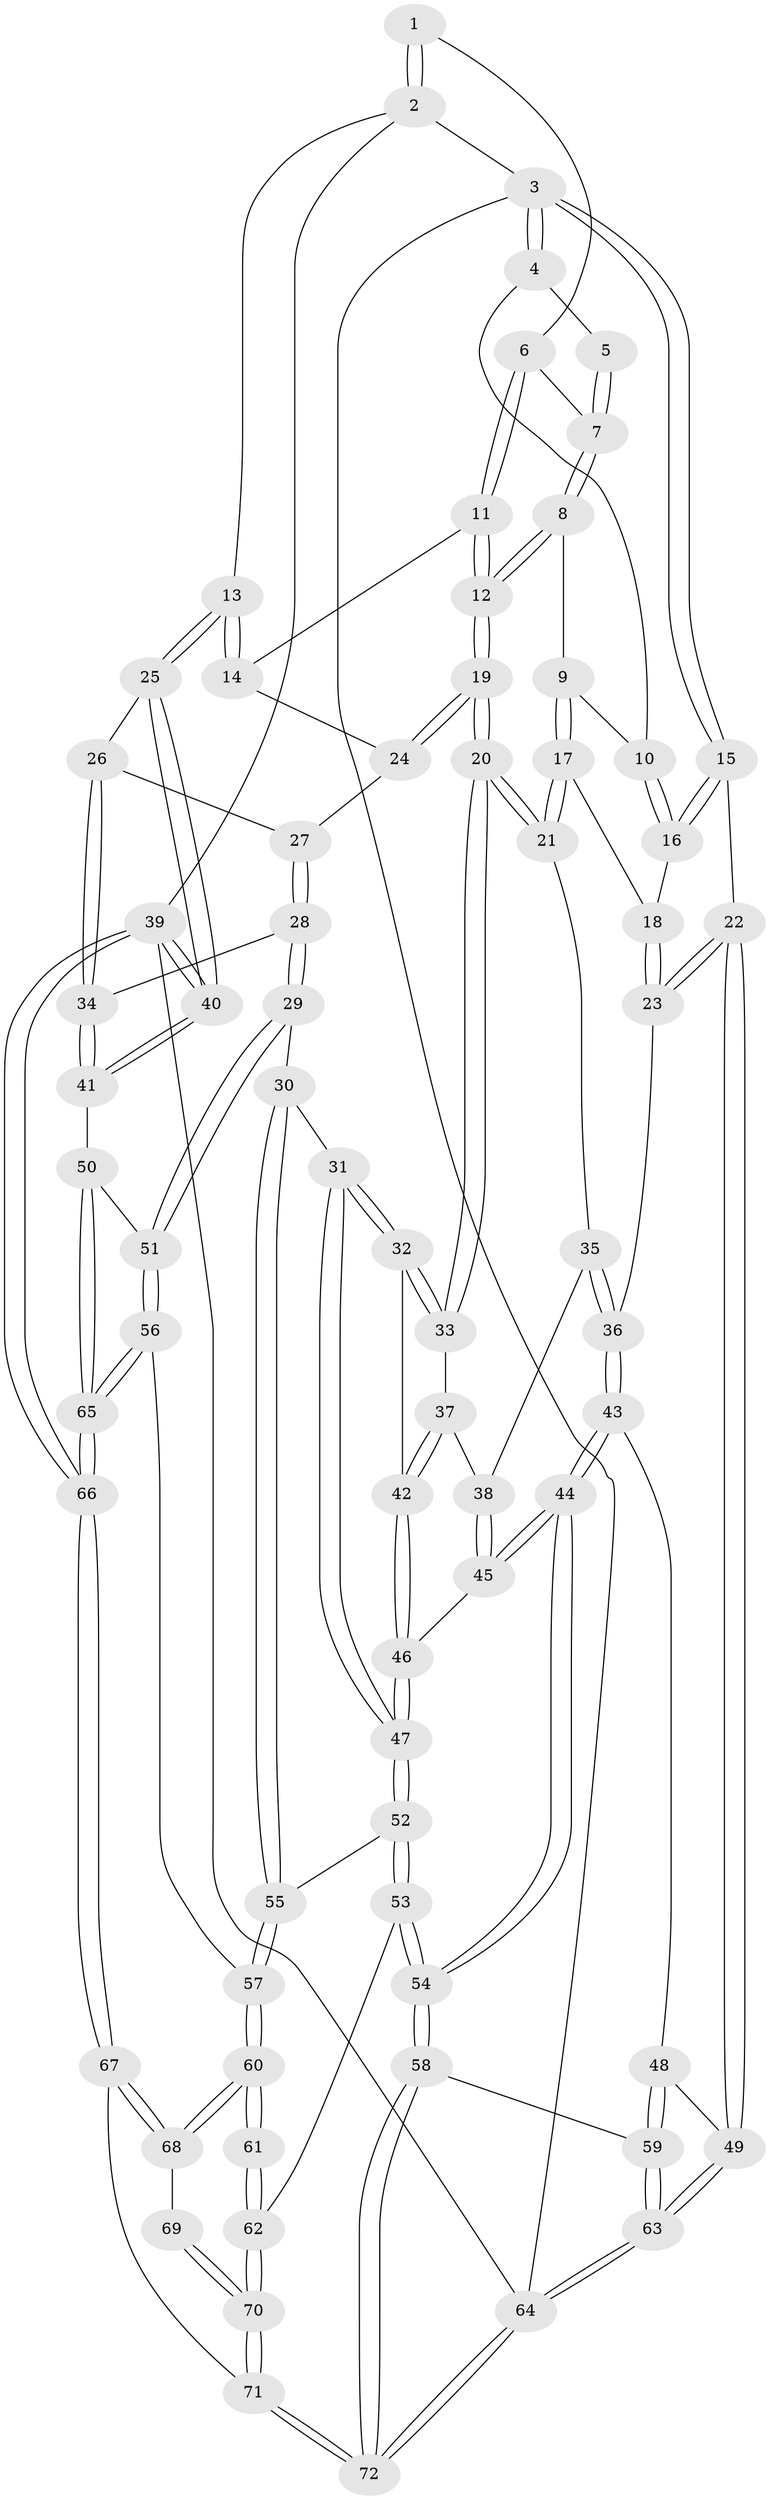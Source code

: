 // Generated by graph-tools (version 1.1) at 2025/27/03/09/25 03:27:15]
// undirected, 72 vertices, 177 edges
graph export_dot {
graph [start="1"]
  node [color=gray90,style=filled];
  1 [pos="+0.6969235439454268+0"];
  2 [pos="+1+0"];
  3 [pos="+0+0"];
  4 [pos="+0.36064064615897823+0"];
  5 [pos="+0.3751746635983115+0"];
  6 [pos="+0.627408924028958+0.08623009679666288"];
  7 [pos="+0.4909604340672568+0.06908924461654374"];
  8 [pos="+0.47972768541372635+0.14958256228966962"];
  9 [pos="+0.3934546703542394+0.178732407306836"];
  10 [pos="+0.29111774806190893+0.10030805213941187"];
  11 [pos="+0.6617180007490576+0.17349452267336238"];
  12 [pos="+0.616831814621008+0.2887889836485174"];
  13 [pos="+1+0"];
  14 [pos="+1+0"];
  15 [pos="+0+0"];
  16 [pos="+0.21545472989844525+0.16467157913491412"];
  17 [pos="+0.38758469344745766+0.3821829211398142"];
  18 [pos="+0.186436161773291+0.26735366268651417"];
  19 [pos="+0.6179211335737044+0.32119479966305997"];
  20 [pos="+0.5445033356837807+0.40387902886305593"];
  21 [pos="+0.4058968855506196+0.4047315018843715"];
  22 [pos="+0+0.3935586939688085"];
  23 [pos="+0+0.39481503223906045"];
  24 [pos="+0.705414835202988+0.3342845745509005"];
  25 [pos="+1+0.24408947647841558"];
  26 [pos="+0.8815421856078455+0.39263824950131726"];
  27 [pos="+0.8181951555763766+0.4008479526083945"];
  28 [pos="+0.783346661914126+0.5692060715048093"];
  29 [pos="+0.697809683814383+0.6053271428611144"];
  30 [pos="+0.6565147769389057+0.6015747848639325"];
  31 [pos="+0.6505658838957415+0.5959704462659235"];
  32 [pos="+0.6023997146228964+0.5363315997270732"];
  33 [pos="+0.5533240906274334+0.4252371816723219"];
  34 [pos="+0.9128651347726529+0.6040124794121727"];
  35 [pos="+0.3946665793285121+0.420461281067449"];
  36 [pos="+0.1455986774286411+0.5300637709245349"];
  37 [pos="+0.44705500473080656+0.6133204243310582"];
  38 [pos="+0.36775923294073226+0.571594017588246"];
  39 [pos="+1+1"];
  40 [pos="+1+0.6934767857634366"];
  41 [pos="+1+0.6992491525519267"];
  42 [pos="+0.47303890914104624+0.6327979751166324"];
  43 [pos="+0.2200239427039043+0.693001389701696"];
  44 [pos="+0.24879945167757284+0.7140634801827836"];
  45 [pos="+0.32964804299074607+0.6417639389239007"];
  46 [pos="+0.4634442025492888+0.6824768997007415"];
  47 [pos="+0.4714251422290645+0.6986608473654848"];
  48 [pos="+0.03521690269695356+0.7301538281517866"];
  49 [pos="+0+0.6961207933429391"];
  50 [pos="+0.9866247262513176+0.7477491373145183"];
  51 [pos="+0.789309498339489+0.7446819369524416"];
  52 [pos="+0.48105073499093093+0.7808784523208527"];
  53 [pos="+0.44523230008390424+0.8318316182283217"];
  54 [pos="+0.2961914317692625+0.876439047050989"];
  55 [pos="+0.6157102794837801+0.7322855644117996"];
  56 [pos="+0.7239613729298265+0.8384949191918275"];
  57 [pos="+0.6828747897366761+0.8473142745032689"];
  58 [pos="+0.2853055350664493+0.901120701705363"];
  59 [pos="+0.12082500353909882+0.8854024356323283"];
  60 [pos="+0.6757745699247109+0.8583679044155326"];
  61 [pos="+0.511435704561125+0.8727227747031556"];
  62 [pos="+0.5028639168901917+0.8697595927354194"];
  63 [pos="+0+1"];
  64 [pos="+0+1"];
  65 [pos="+0.8555616873284763+0.9172009310442862"];
  66 [pos="+0.8580115515528541+1"];
  67 [pos="+0.6917035906420261+1"];
  68 [pos="+0.6587045250853187+1"];
  69 [pos="+0.5491644637832721+0.9206292386986701"];
  70 [pos="+0.5173107772066777+1"];
  71 [pos="+0.5169387449717032+1"];
  72 [pos="+0.2989497098973236+1"];
  1 -- 2;
  1 -- 2;
  1 -- 6;
  2 -- 3;
  2 -- 13;
  2 -- 39;
  3 -- 4;
  3 -- 4;
  3 -- 15;
  3 -- 15;
  3 -- 64;
  4 -- 5;
  4 -- 10;
  5 -- 7;
  5 -- 7;
  6 -- 7;
  6 -- 11;
  6 -- 11;
  7 -- 8;
  7 -- 8;
  8 -- 9;
  8 -- 12;
  8 -- 12;
  9 -- 10;
  9 -- 17;
  9 -- 17;
  10 -- 16;
  10 -- 16;
  11 -- 12;
  11 -- 12;
  11 -- 14;
  12 -- 19;
  12 -- 19;
  13 -- 14;
  13 -- 14;
  13 -- 25;
  13 -- 25;
  14 -- 24;
  15 -- 16;
  15 -- 16;
  15 -- 22;
  16 -- 18;
  17 -- 18;
  17 -- 21;
  17 -- 21;
  18 -- 23;
  18 -- 23;
  19 -- 20;
  19 -- 20;
  19 -- 24;
  19 -- 24;
  20 -- 21;
  20 -- 21;
  20 -- 33;
  20 -- 33;
  21 -- 35;
  22 -- 23;
  22 -- 23;
  22 -- 49;
  22 -- 49;
  23 -- 36;
  24 -- 27;
  25 -- 26;
  25 -- 40;
  25 -- 40;
  26 -- 27;
  26 -- 34;
  26 -- 34;
  27 -- 28;
  27 -- 28;
  28 -- 29;
  28 -- 29;
  28 -- 34;
  29 -- 30;
  29 -- 51;
  29 -- 51;
  30 -- 31;
  30 -- 55;
  30 -- 55;
  31 -- 32;
  31 -- 32;
  31 -- 47;
  31 -- 47;
  32 -- 33;
  32 -- 33;
  32 -- 42;
  33 -- 37;
  34 -- 41;
  34 -- 41;
  35 -- 36;
  35 -- 36;
  35 -- 38;
  36 -- 43;
  36 -- 43;
  37 -- 38;
  37 -- 42;
  37 -- 42;
  38 -- 45;
  38 -- 45;
  39 -- 40;
  39 -- 40;
  39 -- 66;
  39 -- 66;
  39 -- 64;
  40 -- 41;
  40 -- 41;
  41 -- 50;
  42 -- 46;
  42 -- 46;
  43 -- 44;
  43 -- 44;
  43 -- 48;
  44 -- 45;
  44 -- 45;
  44 -- 54;
  44 -- 54;
  45 -- 46;
  46 -- 47;
  46 -- 47;
  47 -- 52;
  47 -- 52;
  48 -- 49;
  48 -- 59;
  48 -- 59;
  49 -- 63;
  49 -- 63;
  50 -- 51;
  50 -- 65;
  50 -- 65;
  51 -- 56;
  51 -- 56;
  52 -- 53;
  52 -- 53;
  52 -- 55;
  53 -- 54;
  53 -- 54;
  53 -- 62;
  54 -- 58;
  54 -- 58;
  55 -- 57;
  55 -- 57;
  56 -- 57;
  56 -- 65;
  56 -- 65;
  57 -- 60;
  57 -- 60;
  58 -- 59;
  58 -- 72;
  58 -- 72;
  59 -- 63;
  59 -- 63;
  60 -- 61;
  60 -- 61;
  60 -- 68;
  60 -- 68;
  61 -- 62;
  61 -- 62;
  62 -- 70;
  62 -- 70;
  63 -- 64;
  63 -- 64;
  64 -- 72;
  64 -- 72;
  65 -- 66;
  65 -- 66;
  66 -- 67;
  66 -- 67;
  67 -- 68;
  67 -- 68;
  67 -- 71;
  68 -- 69;
  69 -- 70;
  69 -- 70;
  70 -- 71;
  70 -- 71;
  71 -- 72;
  71 -- 72;
}
